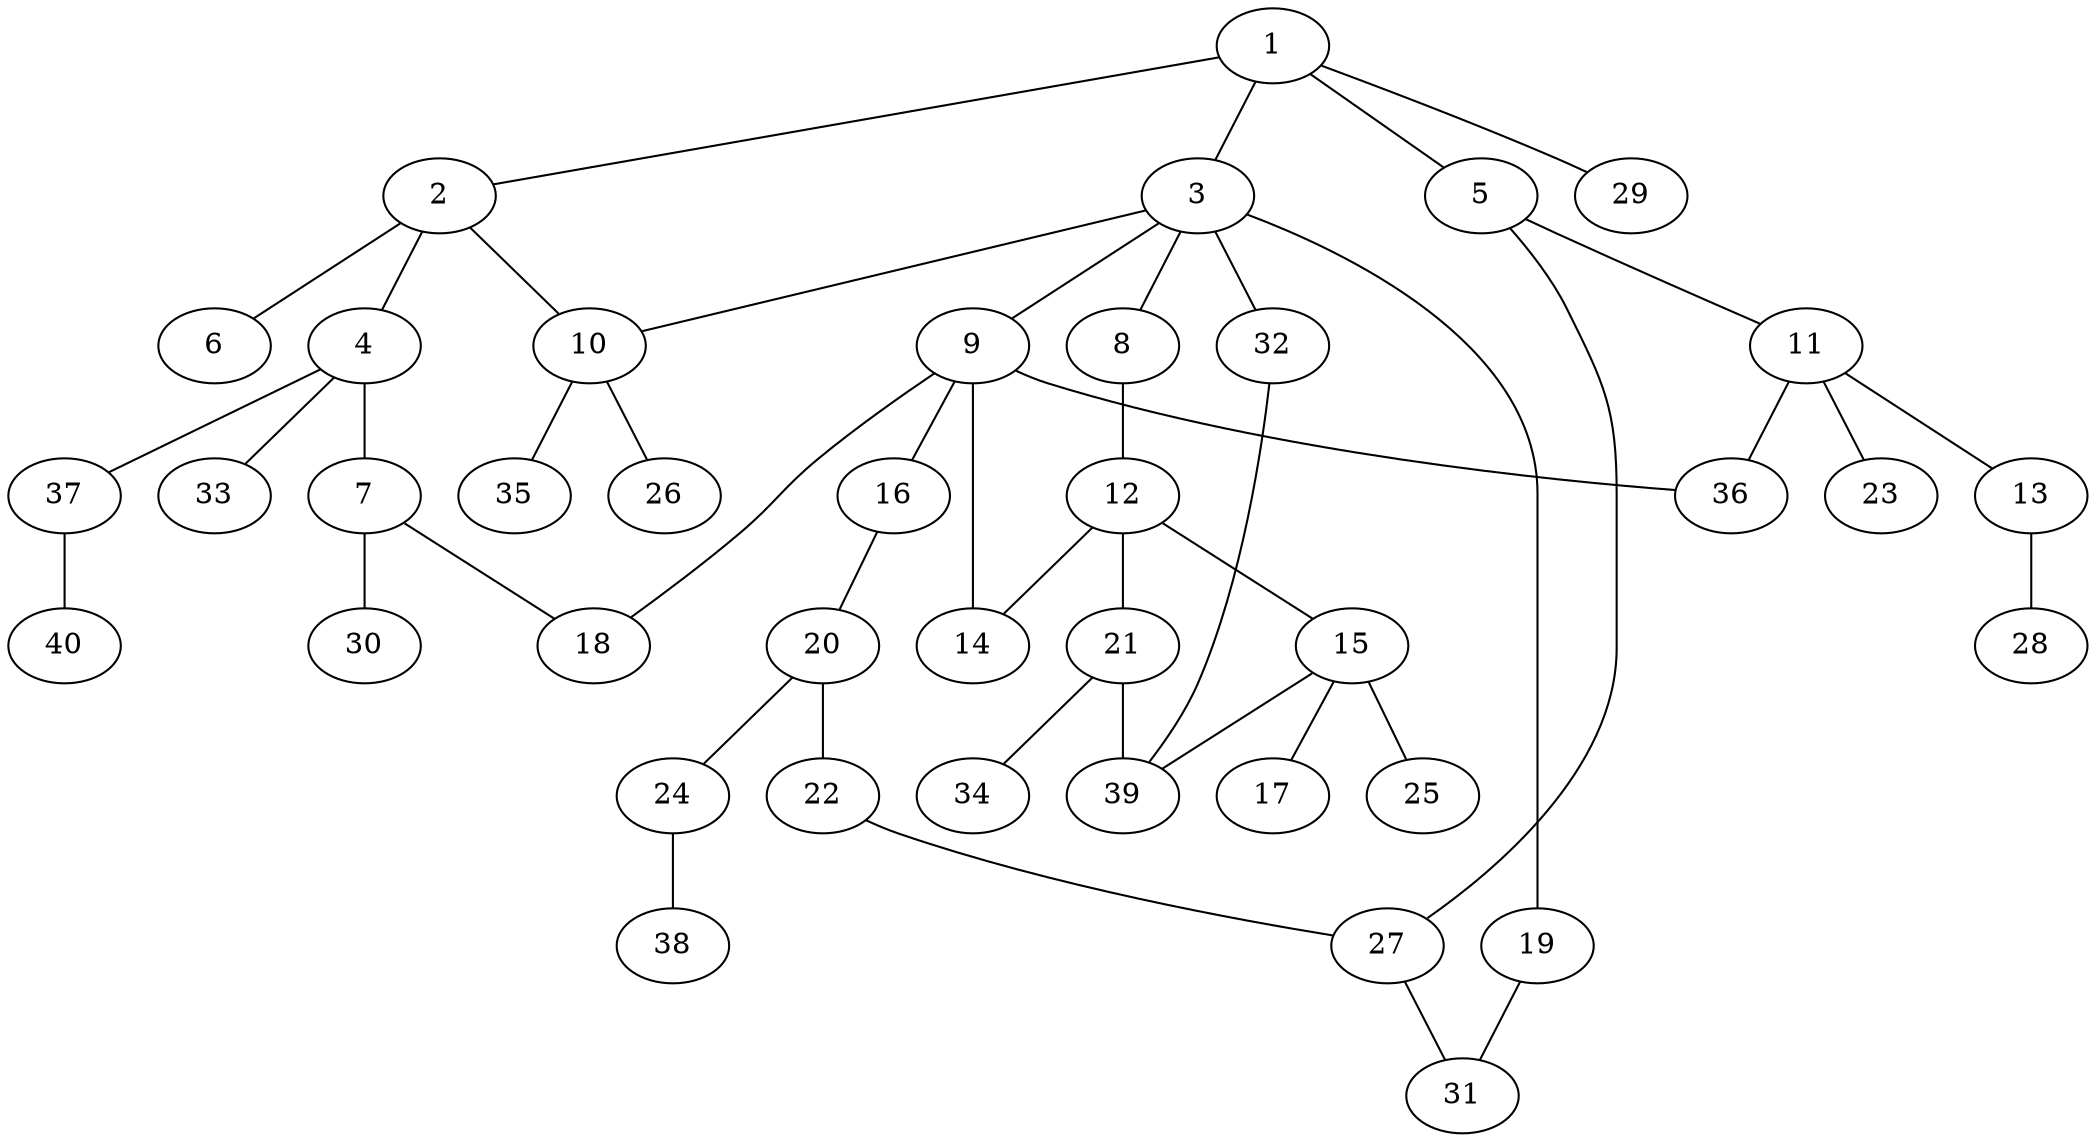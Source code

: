 graph graphname {1--2
1--3
1--5
1--29
2--4
2--6
2--10
3--8
3--9
3--10
3--19
3--32
4--7
4--33
4--37
5--11
5--27
7--18
7--30
8--12
9--14
9--16
9--18
9--36
10--26
10--35
11--13
11--23
11--36
12--14
12--15
12--21
13--28
15--17
15--25
15--39
16--20
19--31
20--22
20--24
21--34
21--39
22--27
24--38
27--31
32--39
37--40
}
